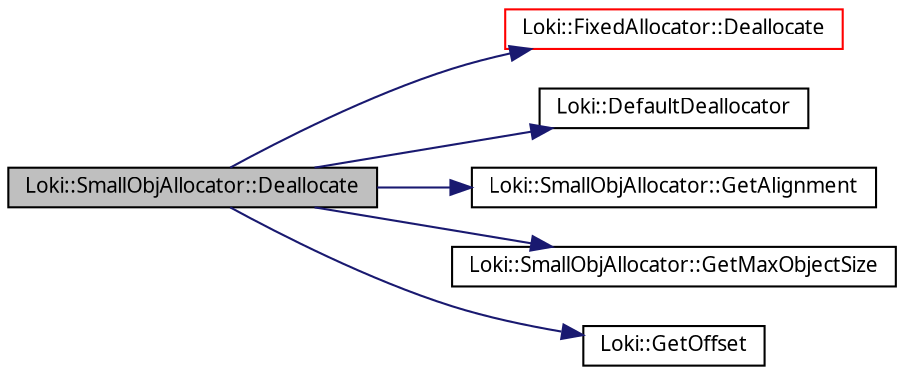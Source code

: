 digraph G
{
  bgcolor="transparent";
  edge [fontname="FreeSans.ttf",fontsize=10,labelfontname="FreeSans.ttf",labelfontsize=10];
  node [fontname="FreeSans.ttf",fontsize=10,shape=record];
  rankdir=LR;
  Node1 [label="Loki::SmallObjAllocator::Deallocate",height=0.2,width=0.4,color="black", fillcolor="grey75", style="filled" fontcolor="black"];
  Node1 -> Node2 [color="midnightblue",fontsize=10,style="solid",fontname="FreeSans.ttf"];
  Node2 [label="Loki::FixedAllocator::Deallocate",height=0.2,width=0.4,color="red",URL="$a00133.html#49ab7ca3364fe05f2d7d91248ee5d0e3"];
  Node1 -> Node3 [color="midnightblue",fontsize=10,style="solid",fontname="FreeSans.ttf"];
  Node3 [label="Loki::DefaultDeallocator",height=0.2,width=0.4,color="black",URL="$a00633.html#g1d24bf776342ace8f2004e3a173f6cb3"];
  Node1 -> Node4 [color="midnightblue",fontsize=10,style="solid",fontname="FreeSans.ttf"];
  Node4 [label="Loki::SmallObjAllocator::GetAlignment",height=0.2,width=0.4,color="black",URL="$a00524.html#2af86d8e6bdfe16047d2e586ec34b3b7"];
  Node1 -> Node5 [color="midnightblue",fontsize=10,style="solid",fontname="FreeSans.ttf"];
  Node5 [label="Loki::SmallObjAllocator::GetMaxObjectSize",height=0.2,width=0.4,color="black",URL="$a00524.html#2d8f61afdfa600b9aacf7178aa167d93"];
  Node1 -> Node6 [color="midnightblue",fontsize=10,style="solid",fontname="FreeSans.ttf"];
  Node6 [label="Loki::GetOffset",height=0.2,width=0.4,color="black",URL="$a00633.html#g2f0821e243f812a3ae2abfaea51895e8"];
}
